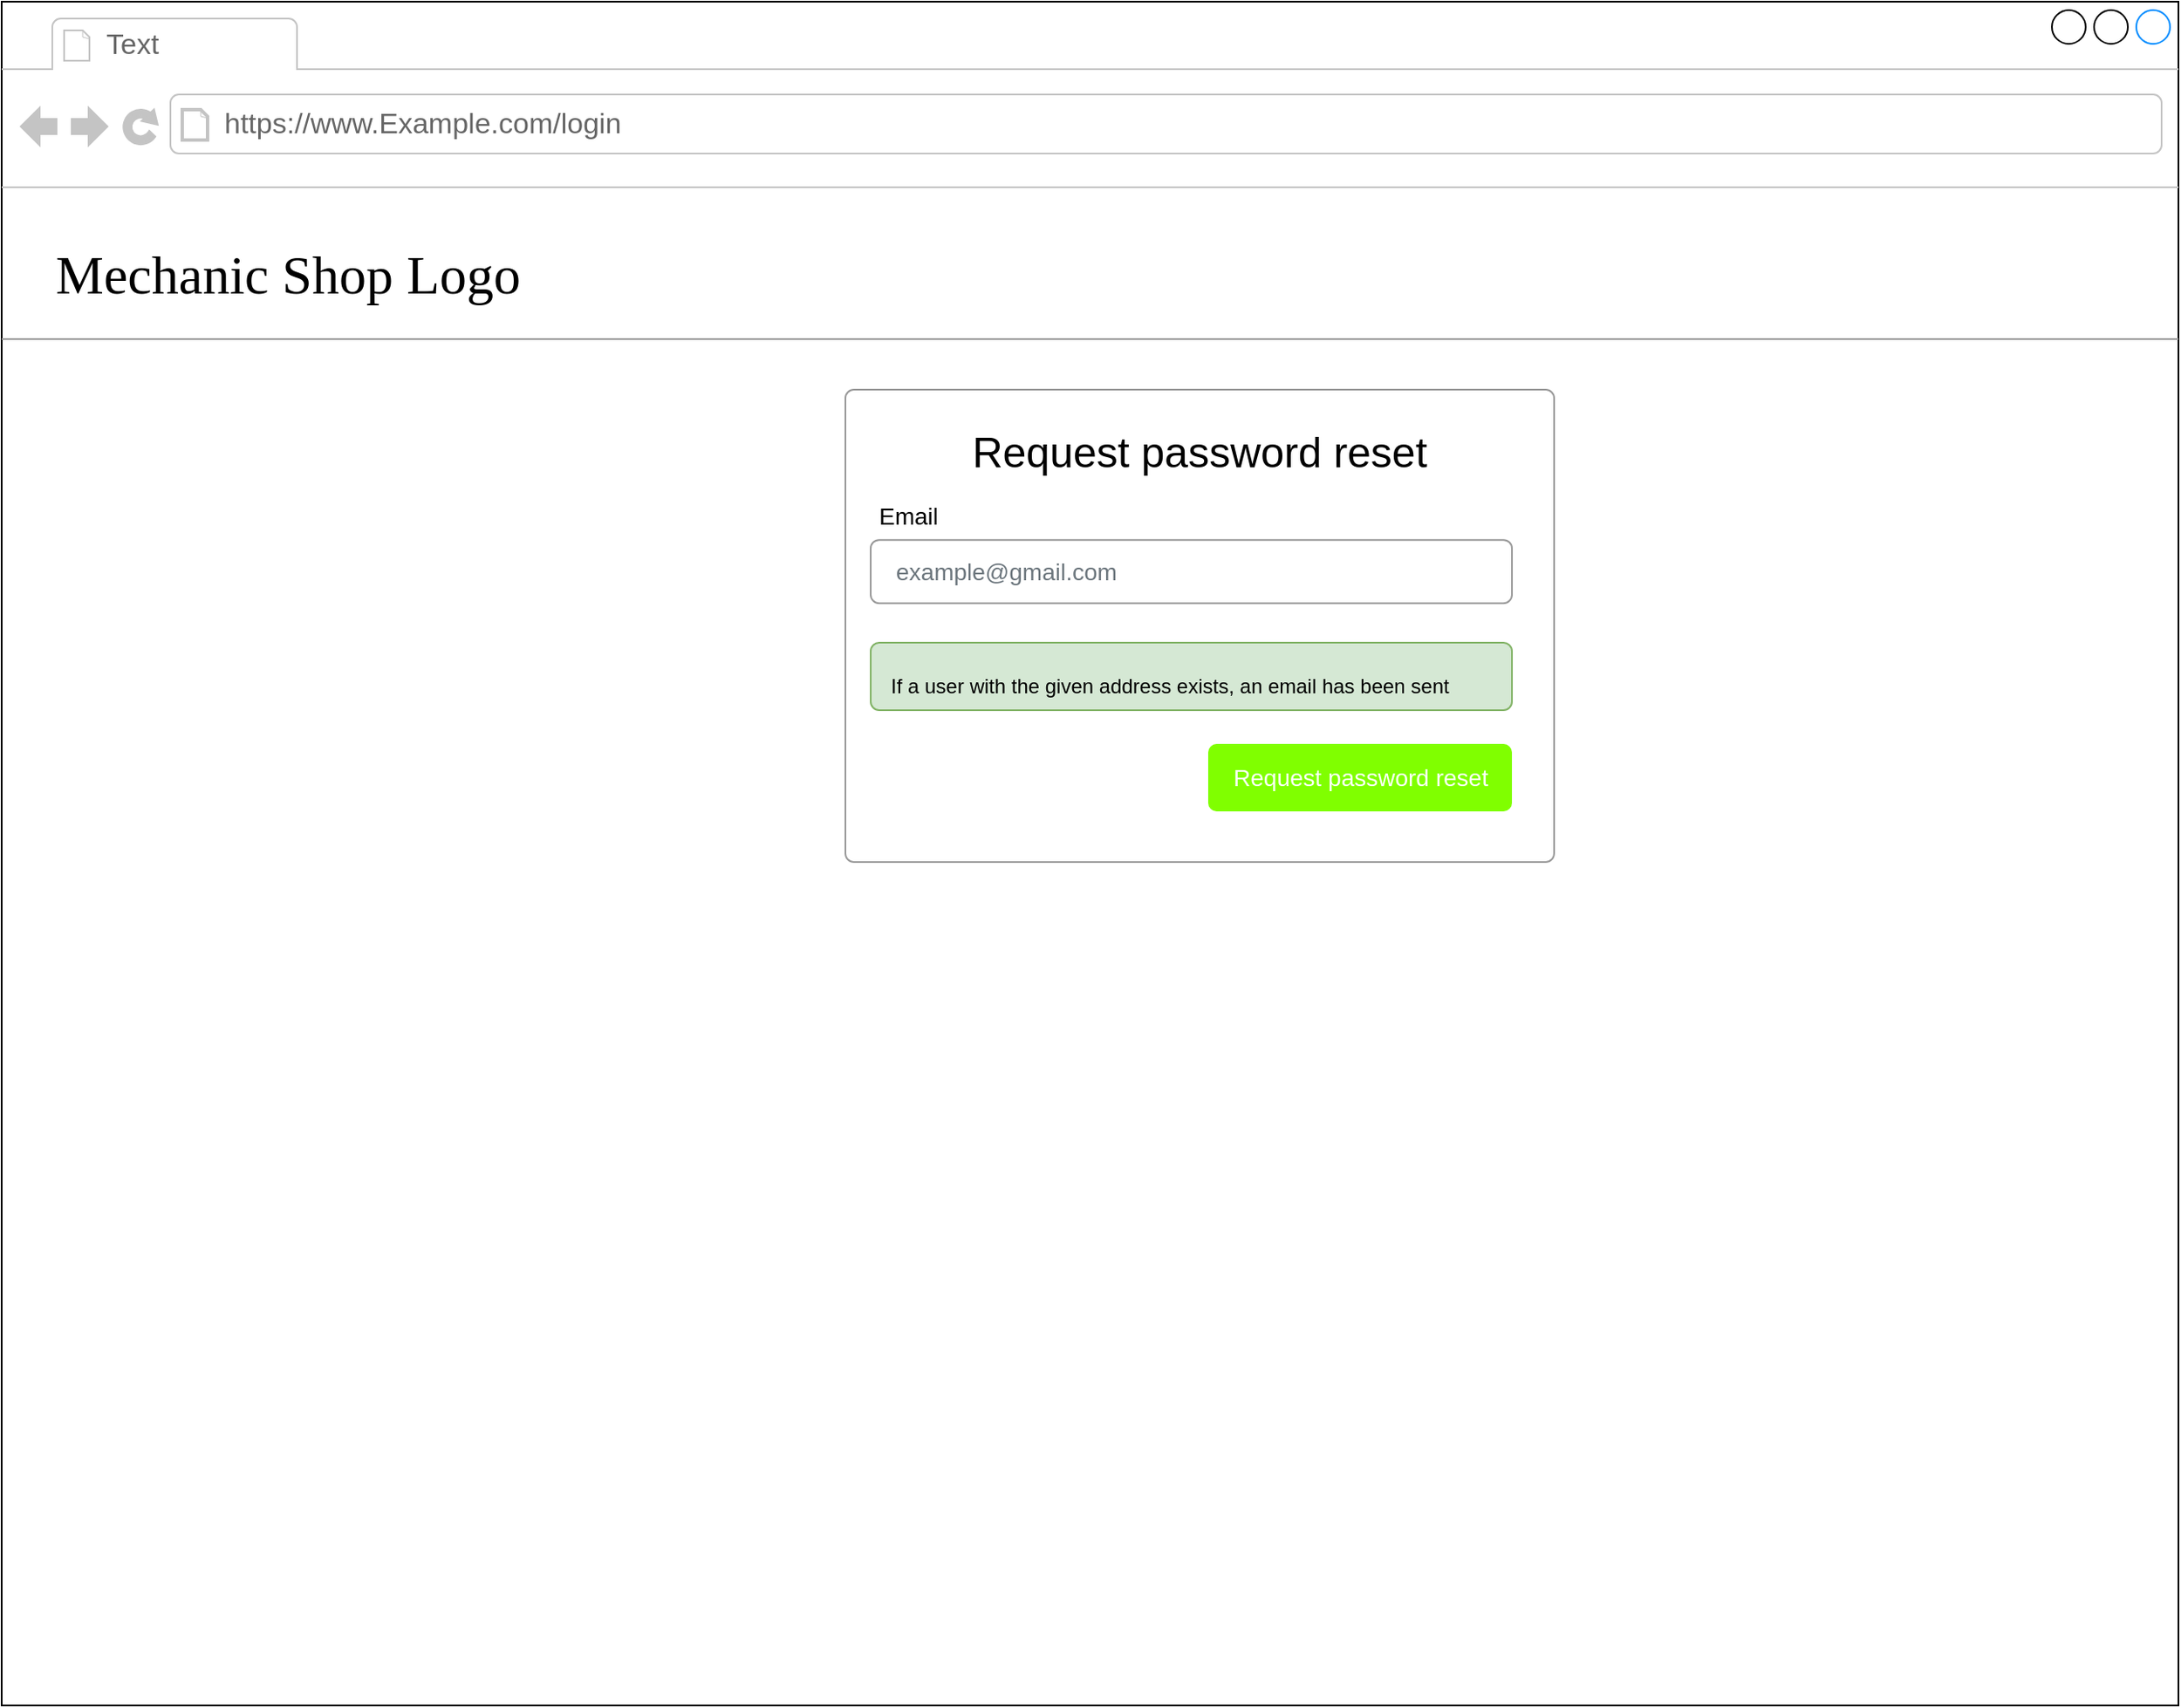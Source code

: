 <mxfile version="20.2.3" type="device"><diagram id="AKhVdlpeZ4rU74z41cKD" name="Page-1"><mxGraphModel dx="1230" dy="947" grid="1" gridSize="10" guides="1" tooltips="1" connect="1" arrows="1" fold="1" page="1" pageScale="1" pageWidth="850" pageHeight="1100" math="0" shadow="0"><root><mxCell id="0"/><mxCell id="1" parent="0"/><mxCell id="D5iM0X9zBDPRsC4shFqq-1" value="" style="strokeWidth=1;shadow=0;dashed=0;align=left;html=1;shape=mxgraph.mockup.containers.browserWindow;rSize=0;mainText=,;recursiveResize=0;rounded=0;labelBackgroundColor=none;fontFamily=Verdana;fontSize=12;deletable=0;movable=0;" parent="1" vertex="1"><mxGeometry x="70" y="60" width="1290" height="1010" as="geometry"/></mxCell><mxCell id="D5iM0X9zBDPRsC4shFqq-2" value="Text" style="strokeWidth=1;shadow=0;dashed=0;align=center;html=1;shape=mxgraph.mockup.containers.anchor;fontSize=17;fontColor=#666666;align=left;" parent="D5iM0X9zBDPRsC4shFqq-1" vertex="1"><mxGeometry x="60" y="12" width="150" height="28" as="geometry"/></mxCell><mxCell id="D5iM0X9zBDPRsC4shFqq-3" value="https://www.Example.com/login" style="strokeWidth=1;shadow=0;dashed=0;align=center;html=1;shape=mxgraph.mockup.containers.anchor;rSize=0;fontSize=17;fontColor=#666666;align=left;" parent="D5iM0X9zBDPRsC4shFqq-1" vertex="1"><mxGeometry x="130" y="60" width="300" height="26" as="geometry"/></mxCell><mxCell id="D5iM0X9zBDPRsC4shFqq-4" value="&lt;font style=&quot;font-size: 32px;&quot;&gt;Mechanic Shop Logo&lt;/font&gt;" style="text;html=1;points=[];align=left;verticalAlign=top;spacingTop=-4;fontSize=30;fontFamily=Verdana" parent="D5iM0X9zBDPRsC4shFqq-1" vertex="1"><mxGeometry x="30" y="140" width="340" height="50" as="geometry"/></mxCell><mxCell id="D5iM0X9zBDPRsC4shFqq-5" value="" style="verticalLabelPosition=bottom;shadow=0;dashed=0;align=center;html=1;verticalAlign=top;strokeWidth=1;shape=mxgraph.mockup.markup.line;strokeColor=#999999;rounded=0;labelBackgroundColor=none;fillColor=#ffffff;fontFamily=Verdana;fontSize=12;fontColor=#000000;" parent="D5iM0X9zBDPRsC4shFqq-1" vertex="1"><mxGeometry y="190" width="1290" height="20" as="geometry"/></mxCell><mxCell id="D5iM0X9zBDPRsC4shFqq-6" value="" style="html=1;shadow=0;dashed=0;shape=mxgraph.bootstrap.rrect;rSize=5;fillColor=#ffffff;strokeColor=#999999;" parent="D5iM0X9zBDPRsC4shFqq-1" vertex="1"><mxGeometry x="500" y="230" width="420" height="280" as="geometry"/></mxCell><mxCell id="D5iM0X9zBDPRsC4shFqq-16" value="example@gmail.com" style="html=1;shadow=0;dashed=0;shape=mxgraph.bootstrap.rrect;rSize=5;fillColor=none;strokeColor=#999999;align=left;spacing=15;fontSize=14;fontColor=#6C767D;" parent="D5iM0X9zBDPRsC4shFqq-1" vertex="1"><mxGeometry x="515" y="319.07" width="380" height="37.5" as="geometry"/></mxCell><mxCell id="D5iM0X9zBDPRsC4shFqq-15" value="Email" style="fillColor=none;strokeColor=none;align=left;spacing=20;fontSize=14;" parent="D5iM0X9zBDPRsC4shFqq-1" vertex="1"><mxGeometry x="500" y="289.072" width="220" height="30.0" as="geometry"/></mxCell><mxCell id="D5iM0X9zBDPRsC4shFqq-12" value="&lt;font style=&quot;font-size: 25px;&quot;&gt;Request password reset&lt;/font&gt;" style="text;html=1;strokeColor=none;fillColor=none;align=center;verticalAlign=middle;whiteSpace=wrap;rounded=0;" parent="D5iM0X9zBDPRsC4shFqq-1" vertex="1"><mxGeometry x="520" y="250" width="380" height="31.4" as="geometry"/></mxCell><mxCell id="D5iM0X9zBDPRsC4shFqq-21" value="&lt;font style=&quot;font-size: 12px; line-height: 1.2;&quot;&gt;If a user with the given address exists, an email has been sent&lt;/font&gt;" style="html=1;shadow=0;dashed=0;shape=mxgraph.bootstrap.rrect;rSize=5;strokeColor=#82b366;strokeWidth=1;fillColor=#d5e8d4;whiteSpace=wrap;align=left;verticalAlign=middle;spacingLeft=10;fontSize=25;" parent="D5iM0X9zBDPRsC4shFqq-1" vertex="1"><mxGeometry x="515" y="380" width="380" height="40" as="geometry"/></mxCell><mxCell id="D5iM0X9zBDPRsC4shFqq-11" value="Request password reset" style="html=1;shadow=0;dashed=0;shape=mxgraph.bootstrap.rrect;rSize=5;fillColor=#80FF00;strokeColor=none;align=center;fontSize=14;fontColor=#FFFFFF;" parent="D5iM0X9zBDPRsC4shFqq-1" vertex="1"><mxGeometry width="180" height="40" relative="1" as="geometry"><mxPoint x="715" y="440" as="offset"/></mxGeometry></mxCell></root></mxGraphModel></diagram></mxfile>
